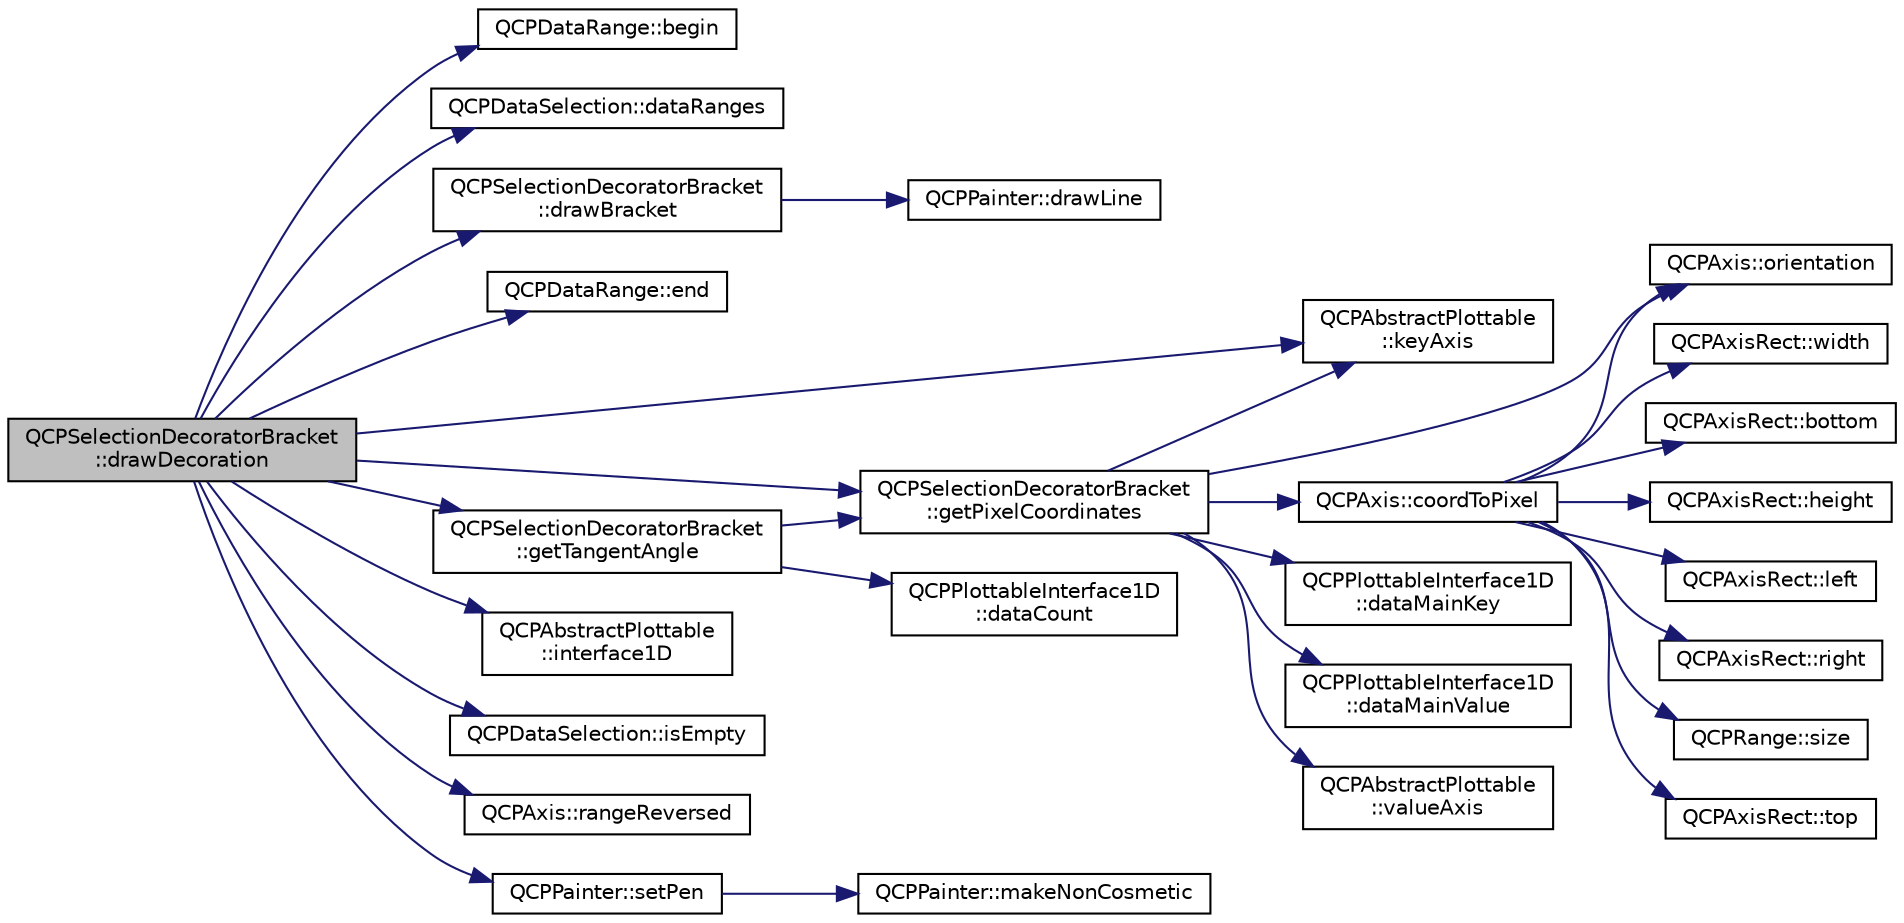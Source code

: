 digraph "QCPSelectionDecoratorBracket::drawDecoration"
{
 // LATEX_PDF_SIZE
  edge [fontname="Helvetica",fontsize="10",labelfontname="Helvetica",labelfontsize="10"];
  node [fontname="Helvetica",fontsize="10",shape=record];
  rankdir="LR";
  Node1 [label="QCPSelectionDecoratorBracket\l::drawDecoration",height=0.2,width=0.4,color="black", fillcolor="grey75", style="filled", fontcolor="black",tooltip=" "];
  Node1 -> Node2 [color="midnightblue",fontsize="10",style="solid",fontname="Helvetica"];
  Node2 [label="QCPDataRange::begin",height=0.2,width=0.4,color="black", fillcolor="white", style="filled",URL="$classQCPDataRange.html#ae76d7eba9defdfafcd0fc41096793129",tooltip=" "];
  Node1 -> Node3 [color="midnightblue",fontsize="10",style="solid",fontname="Helvetica"];
  Node3 [label="QCPDataSelection::dataRanges",height=0.2,width=0.4,color="black", fillcolor="white", style="filled",URL="$classQCPDataSelection.html#ac3b1c5e7713d380cd9e447f4556b94da",tooltip=" "];
  Node1 -> Node4 [color="midnightblue",fontsize="10",style="solid",fontname="Helvetica"];
  Node4 [label="QCPSelectionDecoratorBracket\l::drawBracket",height=0.2,width=0.4,color="black", fillcolor="white", style="filled",URL="$classQCPSelectionDecoratorBracket.html#a57b65b5508d5bd0f27c9318f3d4646be",tooltip=" "];
  Node4 -> Node5 [color="midnightblue",fontsize="10",style="solid",fontname="Helvetica"];
  Node5 [label="QCPPainter::drawLine",height=0.2,width=0.4,color="black", fillcolor="white", style="filled",URL="$classQCPPainter.html#a0b4b1b9bd495e182c731774dc800e6e0",tooltip=" "];
  Node1 -> Node6 [color="midnightblue",fontsize="10",style="solid",fontname="Helvetica"];
  Node6 [label="QCPDataRange::end",height=0.2,width=0.4,color="black", fillcolor="white", style="filled",URL="$classQCPDataRange.html#aee1b20fb045929c3753ee2ce14af7630",tooltip=" "];
  Node1 -> Node7 [color="midnightblue",fontsize="10",style="solid",fontname="Helvetica"];
  Node7 [label="QCPSelectionDecoratorBracket\l::getPixelCoordinates",height=0.2,width=0.4,color="black", fillcolor="white", style="filled",URL="$classQCPSelectionDecoratorBracket.html#a9925ed667e8a645fcb9949bd02ee4a19",tooltip=" "];
  Node7 -> Node8 [color="midnightblue",fontsize="10",style="solid",fontname="Helvetica"];
  Node8 [label="QCPAxis::coordToPixel",height=0.2,width=0.4,color="black", fillcolor="white", style="filled",URL="$classQCPAxis.html#af15d1b3a7f7e9b53d759d3ccff1fe4b4",tooltip=" "];
  Node8 -> Node9 [color="midnightblue",fontsize="10",style="solid",fontname="Helvetica"];
  Node9 [label="QCPAxisRect::bottom",height=0.2,width=0.4,color="black", fillcolor="white", style="filled",URL="$classQCPAxisRect.html#acefdf1abaa8a8ab681e906cc2be9581e",tooltip=" "];
  Node8 -> Node10 [color="midnightblue",fontsize="10",style="solid",fontname="Helvetica"];
  Node10 [label="QCPAxisRect::height",height=0.2,width=0.4,color="black", fillcolor="white", style="filled",URL="$classQCPAxisRect.html#acc4377809e79d9a089ab790f39429b0d",tooltip=" "];
  Node8 -> Node11 [color="midnightblue",fontsize="10",style="solid",fontname="Helvetica"];
  Node11 [label="QCPAxisRect::left",height=0.2,width=0.4,color="black", fillcolor="white", style="filled",URL="$classQCPAxisRect.html#afb4a3de02046b20b9310bdb8fca781c3",tooltip=" "];
  Node8 -> Node12 [color="midnightblue",fontsize="10",style="solid",fontname="Helvetica"];
  Node12 [label="QCPAxis::orientation",height=0.2,width=0.4,color="black", fillcolor="white", style="filled",URL="$classQCPAxis.html#ab988ef4538e2655bb77bd138189cd42e",tooltip=" "];
  Node8 -> Node13 [color="midnightblue",fontsize="10",style="solid",fontname="Helvetica"];
  Node13 [label="QCPAxisRect::right",height=0.2,width=0.4,color="black", fillcolor="white", style="filled",URL="$classQCPAxisRect.html#a3f819d4a1b2193723d1fdafc573eea10",tooltip=" "];
  Node8 -> Node14 [color="midnightblue",fontsize="10",style="solid",fontname="Helvetica"];
  Node14 [label="QCPRange::size",height=0.2,width=0.4,color="black", fillcolor="white", style="filled",URL="$classQCPRange.html#a62326e7cc4316b96df6a60813230e63f",tooltip=" "];
  Node8 -> Node15 [color="midnightblue",fontsize="10",style="solid",fontname="Helvetica"];
  Node15 [label="QCPAxisRect::top",height=0.2,width=0.4,color="black", fillcolor="white", style="filled",URL="$classQCPAxisRect.html#a45dbad181cbb9f09d068dbb76c817c95",tooltip=" "];
  Node8 -> Node16 [color="midnightblue",fontsize="10",style="solid",fontname="Helvetica"];
  Node16 [label="QCPAxisRect::width",height=0.2,width=0.4,color="black", fillcolor="white", style="filled",URL="$classQCPAxisRect.html#a204645398a4f9d0b0189385c7c2cfb91",tooltip=" "];
  Node7 -> Node17 [color="midnightblue",fontsize="10",style="solid",fontname="Helvetica"];
  Node17 [label="QCPPlottableInterface1D\l::dataMainKey",height=0.2,width=0.4,color="black", fillcolor="white", style="filled",URL="$classQCPPlottableInterface1D.html#a2bd60daaac046945fead558cbd83cf73",tooltip=" "];
  Node7 -> Node18 [color="midnightblue",fontsize="10",style="solid",fontname="Helvetica"];
  Node18 [label="QCPPlottableInterface1D\l::dataMainValue",height=0.2,width=0.4,color="black", fillcolor="white", style="filled",URL="$classQCPPlottableInterface1D.html#af6330919e8023277d08c958a6074fc76",tooltip=" "];
  Node7 -> Node19 [color="midnightblue",fontsize="10",style="solid",fontname="Helvetica"];
  Node19 [label="QCPAbstractPlottable\l::keyAxis",height=0.2,width=0.4,color="black", fillcolor="white", style="filled",URL="$classQCPAbstractPlottable.html#a2cdd6f0dd5e9a979037f86b4000d9cfe",tooltip=" "];
  Node7 -> Node12 [color="midnightblue",fontsize="10",style="solid",fontname="Helvetica"];
  Node7 -> Node20 [color="midnightblue",fontsize="10",style="solid",fontname="Helvetica"];
  Node20 [label="QCPAbstractPlottable\l::valueAxis",height=0.2,width=0.4,color="black", fillcolor="white", style="filled",URL="$classQCPAbstractPlottable.html#af47809a644a68ffd955fb30b01fb4f2f",tooltip=" "];
  Node1 -> Node21 [color="midnightblue",fontsize="10",style="solid",fontname="Helvetica"];
  Node21 [label="QCPSelectionDecoratorBracket\l::getTangentAngle",height=0.2,width=0.4,color="black", fillcolor="white", style="filled",URL="$classQCPSelectionDecoratorBracket.html#ac002e20586950bf5c91a399863769c61",tooltip=" "];
  Node21 -> Node22 [color="midnightblue",fontsize="10",style="solid",fontname="Helvetica"];
  Node22 [label="QCPPlottableInterface1D\l::dataCount",height=0.2,width=0.4,color="black", fillcolor="white", style="filled",URL="$classQCPPlottableInterface1D.html#a058a22c770ef4d5a0e878a7f02183da9",tooltip=" "];
  Node21 -> Node7 [color="midnightblue",fontsize="10",style="solid",fontname="Helvetica"];
  Node1 -> Node23 [color="midnightblue",fontsize="10",style="solid",fontname="Helvetica"];
  Node23 [label="QCPAbstractPlottable\l::interface1D",height=0.2,width=0.4,color="black", fillcolor="white", style="filled",URL="$classQCPAbstractPlottable.html#a81fd9fd5c4f429c074785e2eb238a8e7",tooltip=" "];
  Node1 -> Node24 [color="midnightblue",fontsize="10",style="solid",fontname="Helvetica"];
  Node24 [label="QCPDataSelection::isEmpty",height=0.2,width=0.4,color="black", fillcolor="white", style="filled",URL="$classQCPDataSelection.html#a7f7526b475998dc0c3d6c376b24736c9",tooltip=" "];
  Node1 -> Node19 [color="midnightblue",fontsize="10",style="solid",fontname="Helvetica"];
  Node1 -> Node25 [color="midnightblue",fontsize="10",style="solid",fontname="Helvetica"];
  Node25 [label="QCPAxis::rangeReversed",height=0.2,width=0.4,color="black", fillcolor="white", style="filled",URL="$classQCPAxis.html#ab9866dd1a78f1920f491ec12a794bec2",tooltip=" "];
  Node1 -> Node26 [color="midnightblue",fontsize="10",style="solid",fontname="Helvetica"];
  Node26 [label="QCPPainter::setPen",height=0.2,width=0.4,color="black", fillcolor="white", style="filled",URL="$classQCPPainter.html#af9c7a4cd1791403901f8c5b82a150195",tooltip=" "];
  Node26 -> Node27 [color="midnightblue",fontsize="10",style="solid",fontname="Helvetica"];
  Node27 [label="QCPPainter::makeNonCosmetic",height=0.2,width=0.4,color="black", fillcolor="white", style="filled",URL="$classQCPPainter.html#a7e63fbcf47e35c6f2ecd11b8fef7c7d8",tooltip=" "];
}
